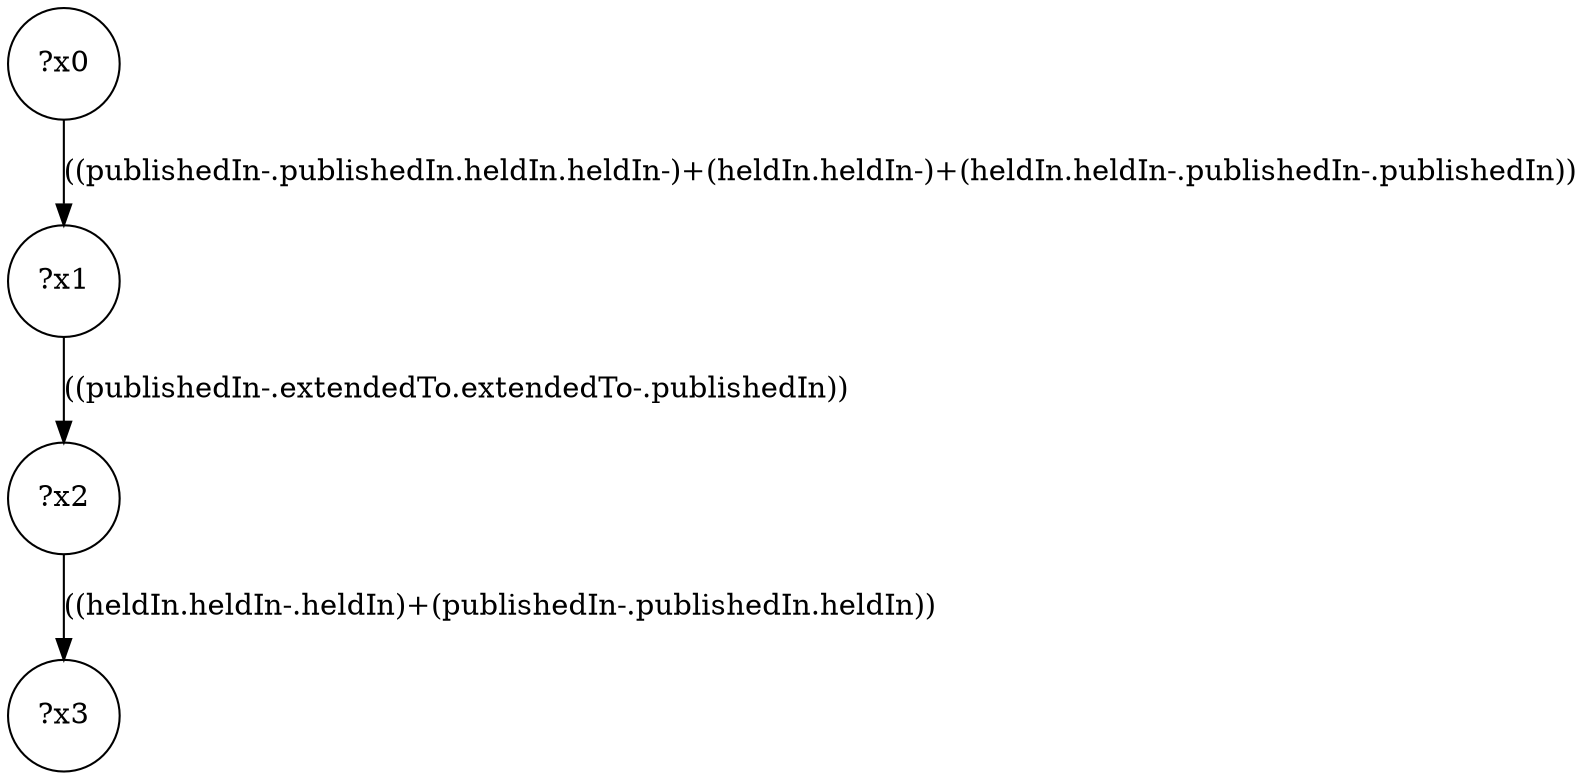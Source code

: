 digraph g {
	x0 [shape=circle, label="?x0"];
	x1 [shape=circle, label="?x1"];
	x0 -> x1 [label="((publishedIn-.publishedIn.heldIn.heldIn-)+(heldIn.heldIn-)+(heldIn.heldIn-.publishedIn-.publishedIn))"];
	x2 [shape=circle, label="?x2"];
	x1 -> x2 [label="((publishedIn-.extendedTo.extendedTo-.publishedIn))"];
	x3 [shape=circle, label="?x3"];
	x2 -> x3 [label="((heldIn.heldIn-.heldIn)+(publishedIn-.publishedIn.heldIn))"];
}
